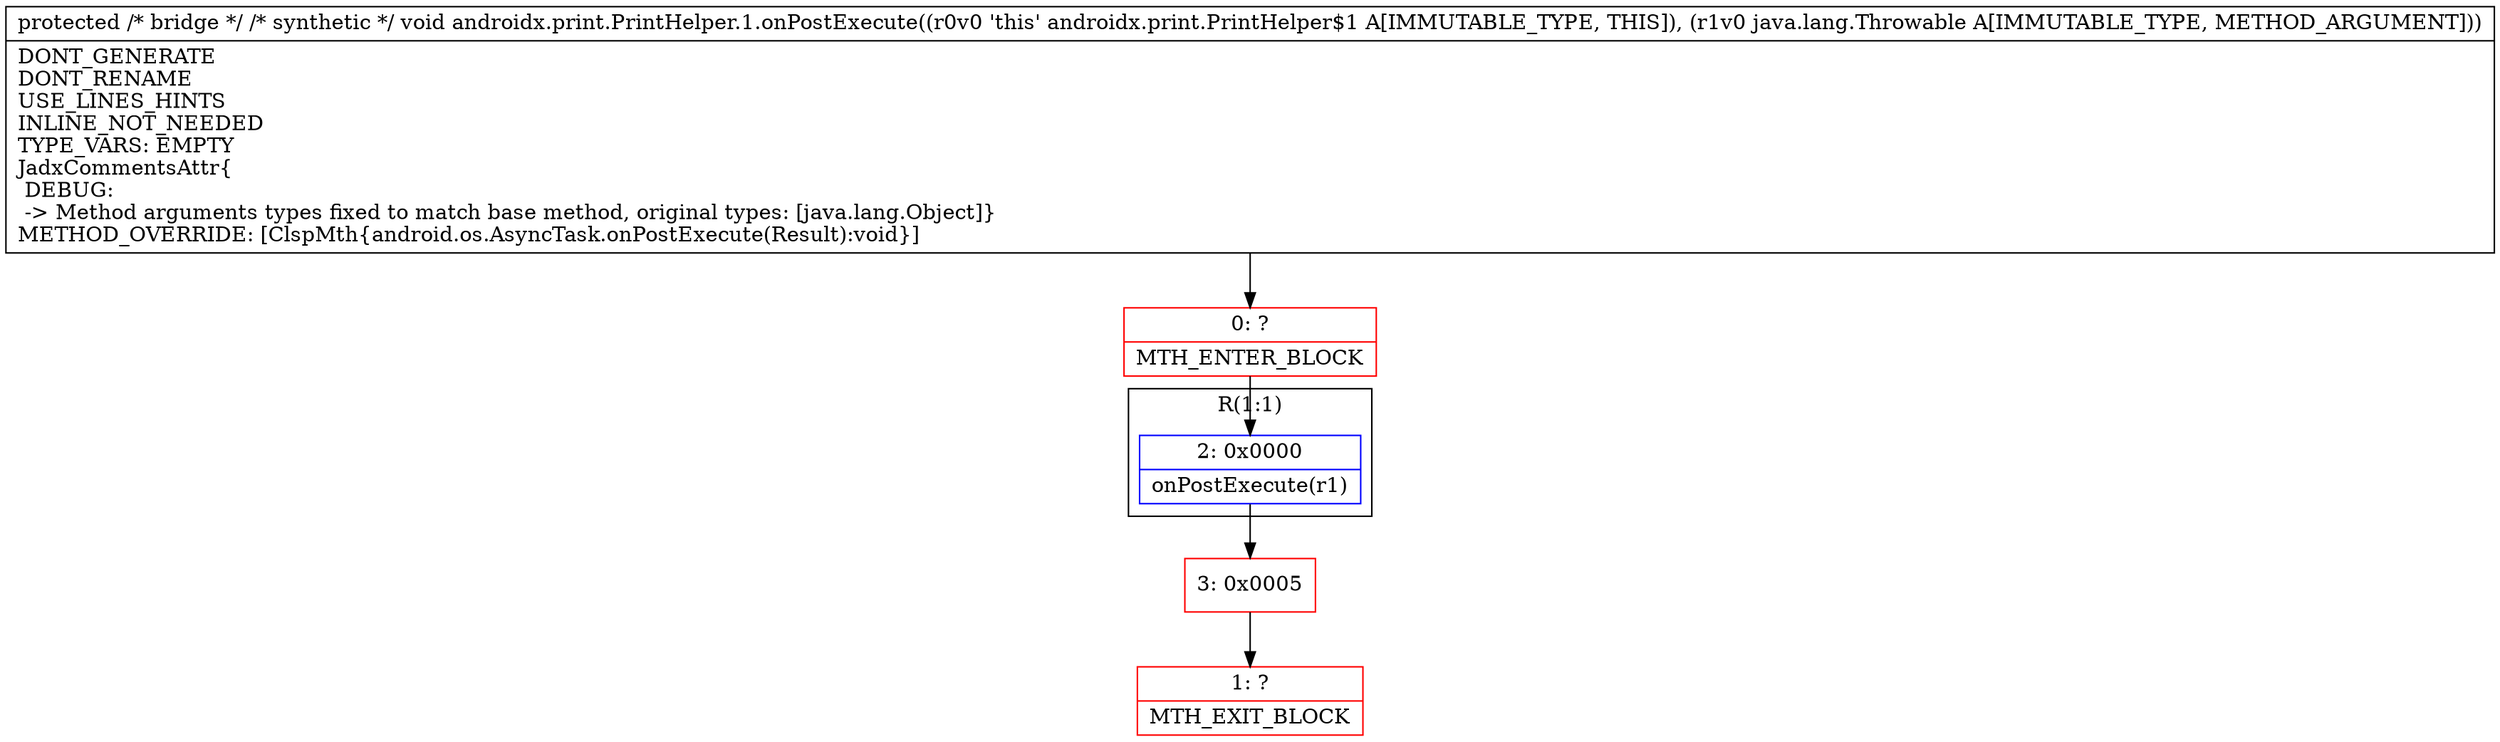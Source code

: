 digraph "CFG forandroidx.print.PrintHelper.1.onPostExecute(Ljava\/lang\/Object;)V" {
subgraph cluster_Region_1397356050 {
label = "R(1:1)";
node [shape=record,color=blue];
Node_2 [shape=record,label="{2\:\ 0x0000|onPostExecute(r1)\l}"];
}
Node_0 [shape=record,color=red,label="{0\:\ ?|MTH_ENTER_BLOCK\l}"];
Node_3 [shape=record,color=red,label="{3\:\ 0x0005}"];
Node_1 [shape=record,color=red,label="{1\:\ ?|MTH_EXIT_BLOCK\l}"];
MethodNode[shape=record,label="{protected \/* bridge *\/ \/* synthetic *\/ void androidx.print.PrintHelper.1.onPostExecute((r0v0 'this' androidx.print.PrintHelper$1 A[IMMUTABLE_TYPE, THIS]), (r1v0 java.lang.Throwable A[IMMUTABLE_TYPE, METHOD_ARGUMENT]))  | DONT_GENERATE\lDONT_RENAME\lUSE_LINES_HINTS\lINLINE_NOT_NEEDED\lTYPE_VARS: EMPTY\lJadxCommentsAttr\{\l DEBUG: \l \-\> Method arguments types fixed to match base method, original types: [java.lang.Object]\}\lMETHOD_OVERRIDE: [ClspMth\{android.os.AsyncTask.onPostExecute(Result):void\}]\l}"];
MethodNode -> Node_0;Node_2 -> Node_3;
Node_0 -> Node_2;
Node_3 -> Node_1;
}


